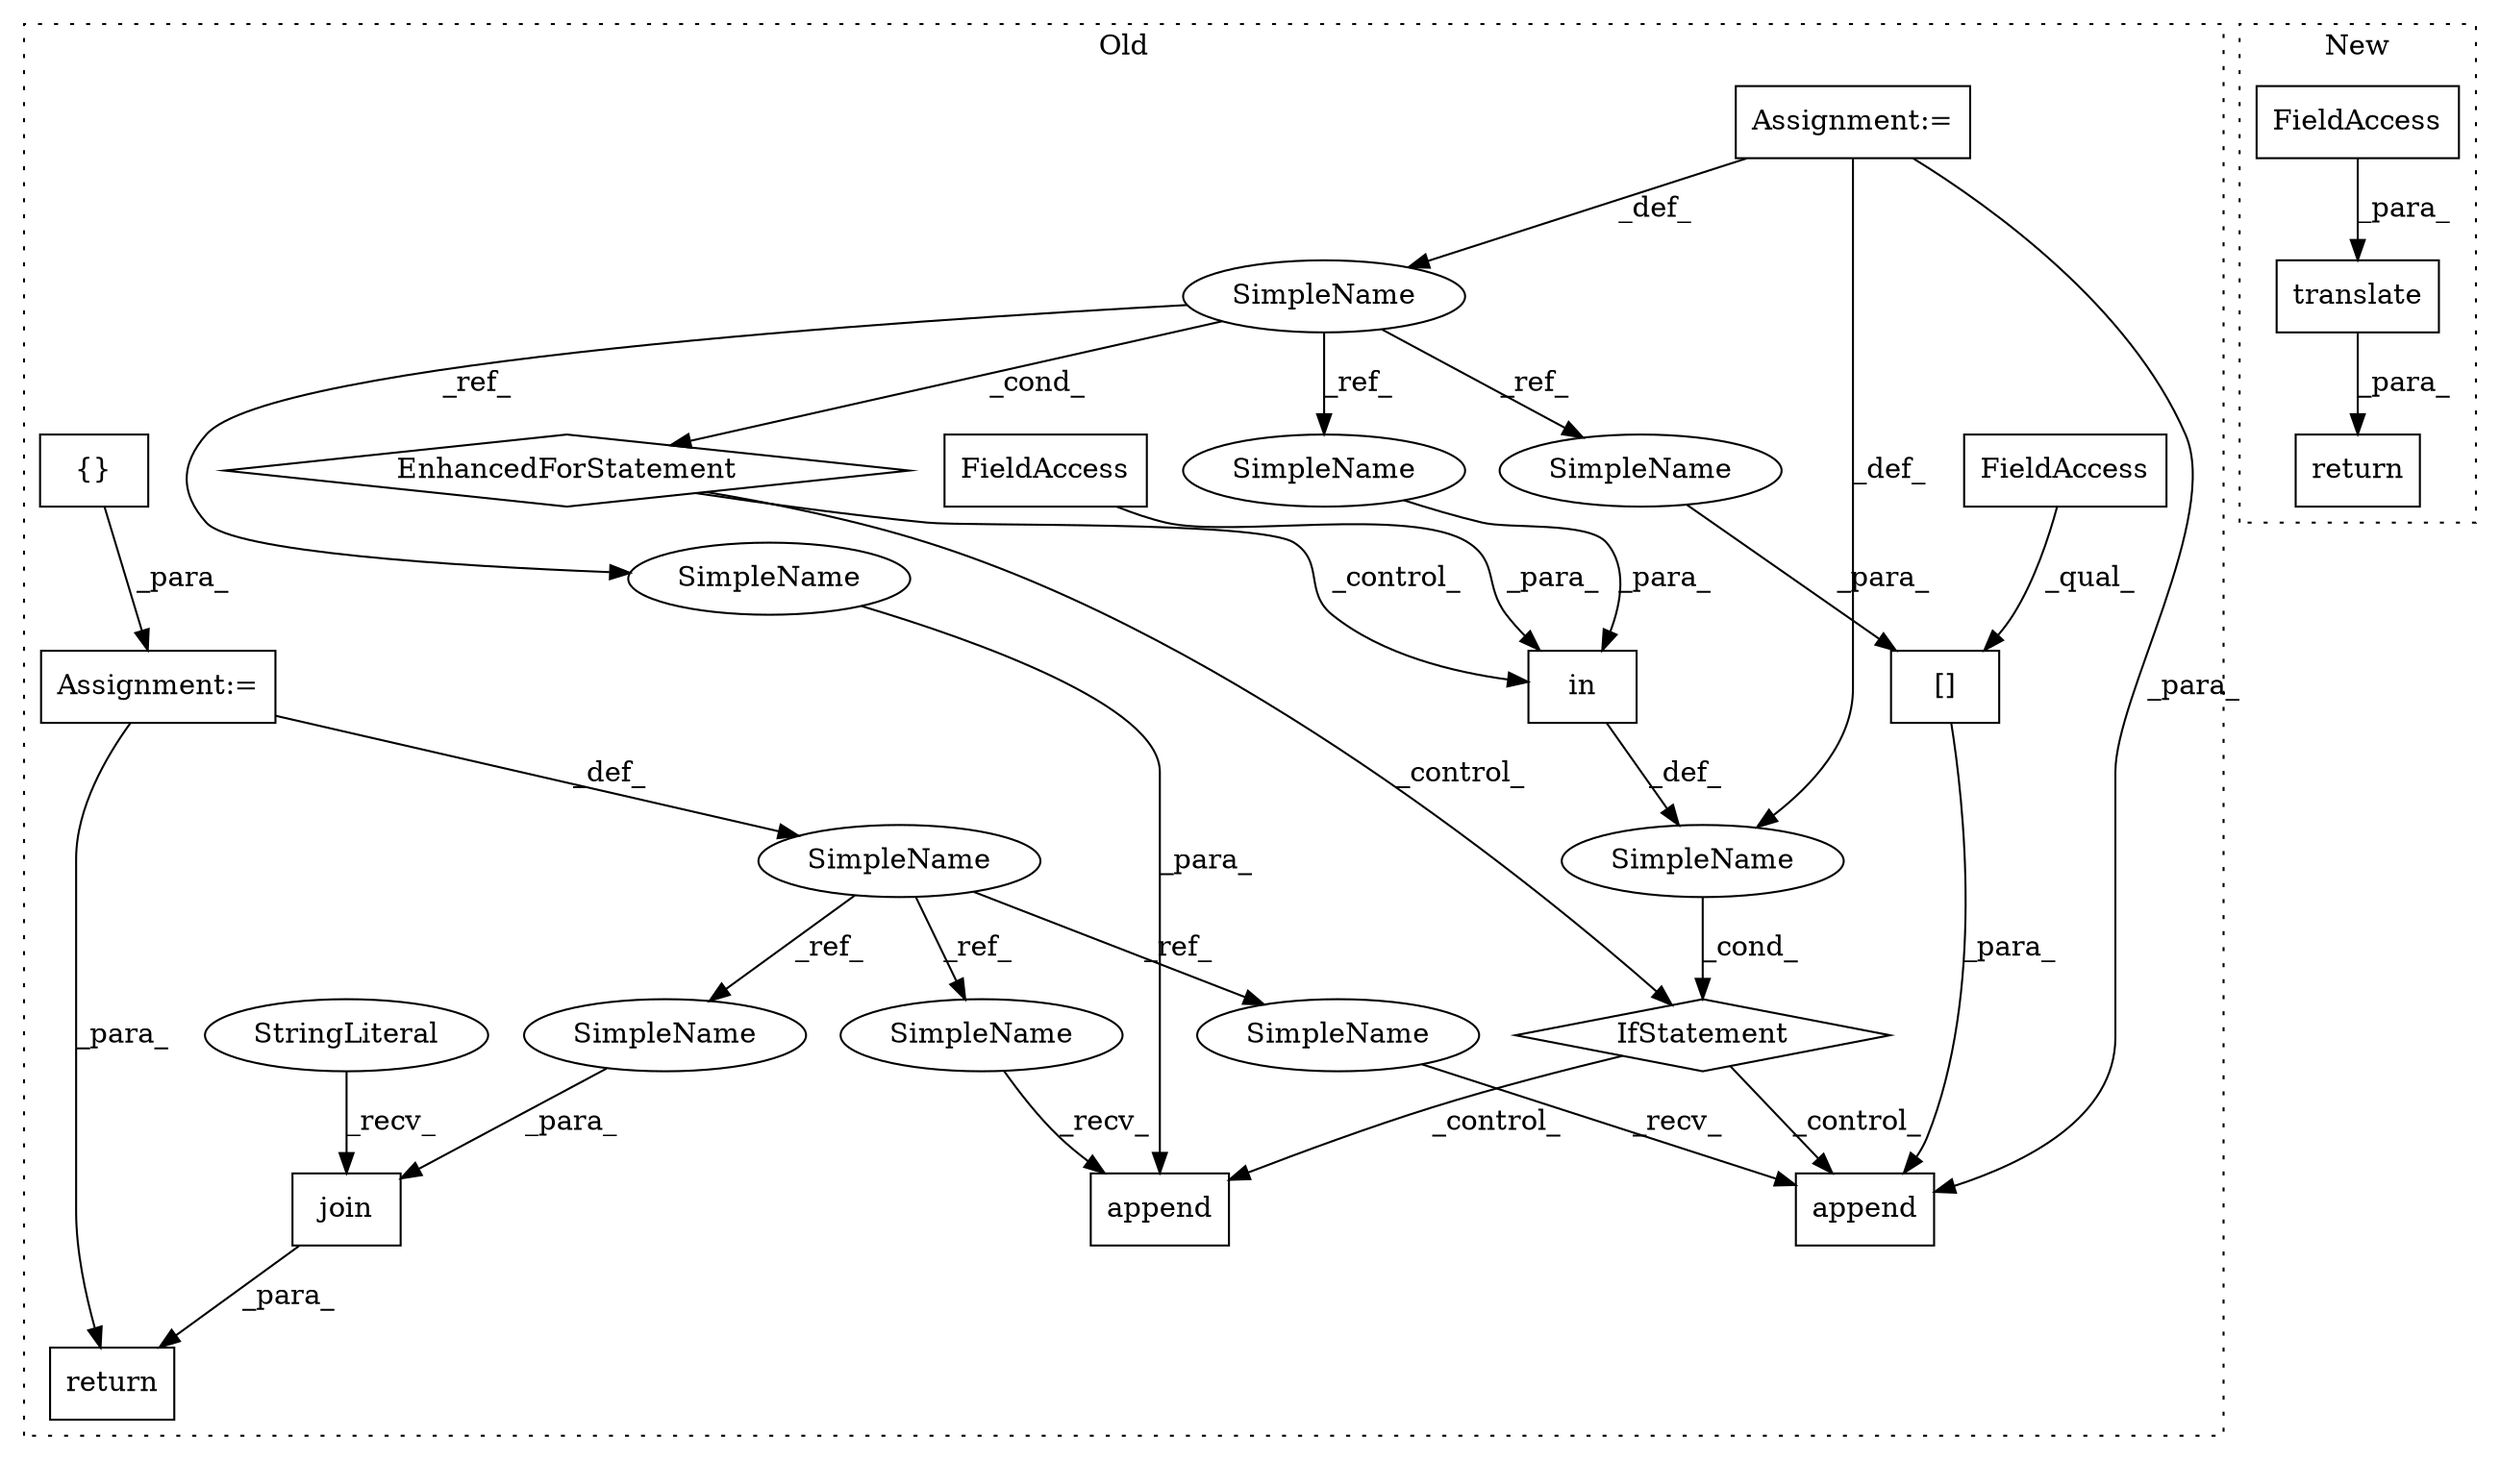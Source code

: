 digraph G {
subgraph cluster0 {
1 [label="in" a="105" s="1724" l="18" shape="box"];
3 [label="IfStatement" a="25" s="1714,1742" l="10,2" shape="diamond"];
5 [label="EnhancedForStatement" a="70" s="1560,1629" l="53,2" shape="diamond"];
6 [label="SimpleName" a="42" s="1620" l="2" shape="ellipse"];
7 [label="SimpleName" a="42" s="" l="" shape="ellipse"];
8 [label="append" a="32" s="1820,1829" l="7,1" shape="box"];
9 [label="{}" a="4" s="1552" l="2" shape="box"];
10 [label="Assignment:=" a="7" s="1539" l="1" shape="box"];
11 [label="Assignment:=" a="7" s="1560,1629" l="53,2" shape="box"];
12 [label="[]" a="2" s="1769,1784" l="13,1" shape="box"];
13 [label="SimpleName" a="42" s="1532" l="7" shape="ellipse"];
14 [label="append" a="32" s="1762,1785" l="7,1" shape="box"];
16 [label="FieldAccess" a="22" s="1730" l="12" shape="box"];
17 [label="FieldAccess" a="22" s="1769" l="12" shape="box"];
18 [label="join" a="32" s="1860,1872" l="5,1" shape="box"];
19 [label="StringLiteral" a="45" s="1857" l="2" shape="ellipse"];
20 [label="return" a="41" s="1850" l="7" shape="box"];
21 [label="SimpleName" a="42" s="1827" l="2" shape="ellipse"];
22 [label="SimpleName" a="42" s="1782" l="2" shape="ellipse"];
23 [label="SimpleName" a="42" s="1724" l="2" shape="ellipse"];
24 [label="SimpleName" a="42" s="1812" l="7" shape="ellipse"];
25 [label="SimpleName" a="42" s="1865" l="7" shape="ellipse"];
26 [label="SimpleName" a="42" s="1754" l="7" shape="ellipse"];
label = "Old";
style="dotted";
}
subgraph cluster1 {
2 [label="translate" a="32" s="1277,1315" l="10,1" shape="box"];
4 [label="return" a="41" s="1377" l="7" shape="box"];
15 [label="FieldAccess" a="22" s="1287" l="28" shape="box"];
label = "New";
style="dotted";
}
1 -> 7 [label="_def_"];
2 -> 4 [label="_para_"];
3 -> 8 [label="_control_"];
3 -> 14 [label="_control_"];
5 -> 1 [label="_control_"];
5 -> 3 [label="_control_"];
6 -> 5 [label="_cond_"];
6 -> 22 [label="_ref_"];
6 -> 21 [label="_ref_"];
6 -> 23 [label="_ref_"];
7 -> 3 [label="_cond_"];
9 -> 10 [label="_para_"];
10 -> 13 [label="_def_"];
10 -> 20 [label="_para_"];
11 -> 6 [label="_def_"];
11 -> 14 [label="_para_"];
11 -> 7 [label="_def_"];
12 -> 14 [label="_para_"];
13 -> 26 [label="_ref_"];
13 -> 24 [label="_ref_"];
13 -> 25 [label="_ref_"];
15 -> 2 [label="_para_"];
16 -> 1 [label="_para_"];
17 -> 12 [label="_qual_"];
18 -> 20 [label="_para_"];
19 -> 18 [label="_recv_"];
21 -> 8 [label="_para_"];
22 -> 12 [label="_para_"];
23 -> 1 [label="_para_"];
24 -> 8 [label="_recv_"];
25 -> 18 [label="_para_"];
26 -> 14 [label="_recv_"];
}